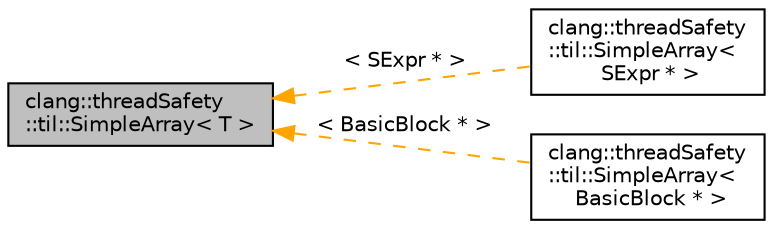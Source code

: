 digraph "clang::threadSafety::til::SimpleArray&lt; T &gt;"
{
 // LATEX_PDF_SIZE
  bgcolor="transparent";
  edge [fontname="Helvetica",fontsize="10",labelfontname="Helvetica",labelfontsize="10"];
  node [fontname="Helvetica",fontsize="10",shape=record];
  rankdir="LR";
  Node1 [label="clang::threadSafety\l::til::SimpleArray\< T \>",height=0.2,width=0.4,color="black", fillcolor="grey75", style="filled", fontcolor="black",tooltip=" "];
  Node1 -> Node2 [dir="back",color="orange",fontsize="10",style="dashed",label=" \< SExpr * \>" ,fontname="Helvetica"];
  Node2 [label="clang::threadSafety\l::til::SimpleArray\<\l SExpr * \>",height=0.2,width=0.4,color="black",URL="$classclang_1_1threadSafety_1_1til_1_1SimpleArray.html",tooltip=" "];
  Node1 -> Node3 [dir="back",color="orange",fontsize="10",style="dashed",label=" \< BasicBlock * \>" ,fontname="Helvetica"];
  Node3 [label="clang::threadSafety\l::til::SimpleArray\<\l BasicBlock * \>",height=0.2,width=0.4,color="black",URL="$classclang_1_1threadSafety_1_1til_1_1SimpleArray.html",tooltip=" "];
}
